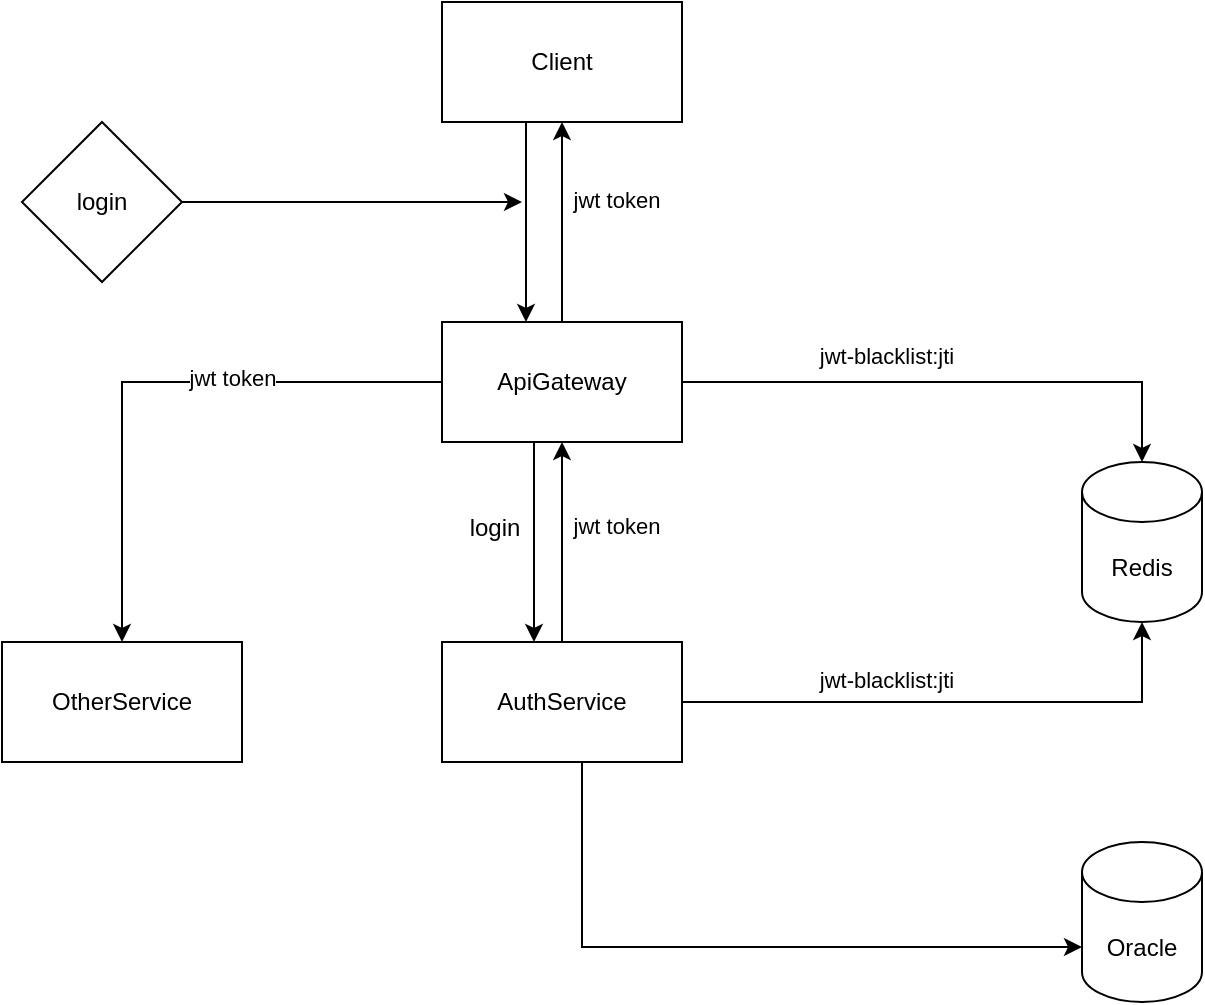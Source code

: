 <mxfile version="26.2.13">
  <diagram name="Trang-1" id="TC8ENLdN-GWNtANQhBoE">
    <mxGraphModel dx="1428" dy="777" grid="1" gridSize="10" guides="1" tooltips="1" connect="1" arrows="1" fold="1" page="1" pageScale="1" pageWidth="827" pageHeight="1169" math="0" shadow="0">
      <root>
        <mxCell id="0" />
        <mxCell id="1" parent="0" />
        <mxCell id="RxWgTGdh_guqD1X2mz72-3" style="edgeStyle=orthogonalEdgeStyle;rounded=0;orthogonalLoop=1;jettySize=auto;html=1;entryX=0.5;entryY=0;entryDx=0;entryDy=0;" edge="1" parent="1">
          <mxGeometry relative="1" as="geometry">
            <mxPoint x="362" y="500" as="sourcePoint" />
            <mxPoint x="362" y="600" as="targetPoint" />
          </mxGeometry>
        </mxCell>
        <mxCell id="RxWgTGdh_guqD1X2mz72-1" value="Client" style="rounded=0;whiteSpace=wrap;html=1;" vertex="1" parent="1">
          <mxGeometry x="320" y="440" width="120" height="60" as="geometry" />
        </mxCell>
        <mxCell id="RxWgTGdh_guqD1X2mz72-7" style="edgeStyle=orthogonalEdgeStyle;rounded=0;orthogonalLoop=1;jettySize=auto;html=1;" edge="1" parent="1" source="RxWgTGdh_guqD1X2mz72-2" target="RxWgTGdh_guqD1X2mz72-6">
          <mxGeometry relative="1" as="geometry" />
        </mxCell>
        <mxCell id="RxWgTGdh_guqD1X2mz72-8" value="jwt-blacklist:jti" style="edgeLabel;html=1;align=center;verticalAlign=middle;resizable=0;points=[];" vertex="1" connectable="0" parent="RxWgTGdh_guqD1X2mz72-7">
          <mxGeometry x="-0.244" y="3" relative="1" as="geometry">
            <mxPoint y="-10" as="offset" />
          </mxGeometry>
        </mxCell>
        <mxCell id="RxWgTGdh_guqD1X2mz72-11" style="edgeStyle=orthogonalEdgeStyle;rounded=0;orthogonalLoop=1;jettySize=auto;html=1;entryX=0.5;entryY=0;entryDx=0;entryDy=0;" edge="1" parent="1">
          <mxGeometry relative="1" as="geometry">
            <mxPoint x="366" y="660" as="sourcePoint" />
            <mxPoint x="366" y="760" as="targetPoint" />
          </mxGeometry>
        </mxCell>
        <mxCell id="RxWgTGdh_guqD1X2mz72-13" style="edgeStyle=orthogonalEdgeStyle;rounded=0;orthogonalLoop=1;jettySize=auto;html=1;entryX=0.5;entryY=0;entryDx=0;entryDy=0;" edge="1" parent="1" source="RxWgTGdh_guqD1X2mz72-2" target="RxWgTGdh_guqD1X2mz72-12">
          <mxGeometry relative="1" as="geometry" />
        </mxCell>
        <mxCell id="RxWgTGdh_guqD1X2mz72-14" value="jwt token" style="edgeLabel;html=1;align=center;verticalAlign=middle;resizable=0;points=[];" vertex="1" connectable="0" parent="RxWgTGdh_guqD1X2mz72-13">
          <mxGeometry x="-0.276" y="-2" relative="1" as="geometry">
            <mxPoint as="offset" />
          </mxGeometry>
        </mxCell>
        <mxCell id="RxWgTGdh_guqD1X2mz72-19" style="edgeStyle=orthogonalEdgeStyle;rounded=0;orthogonalLoop=1;jettySize=auto;html=1;entryX=0.5;entryY=1;entryDx=0;entryDy=0;" edge="1" parent="1" source="RxWgTGdh_guqD1X2mz72-2" target="RxWgTGdh_guqD1X2mz72-1">
          <mxGeometry relative="1" as="geometry" />
        </mxCell>
        <mxCell id="RxWgTGdh_guqD1X2mz72-21" value="jwt token" style="edgeLabel;html=1;align=center;verticalAlign=middle;resizable=0;points=[];" vertex="1" connectable="0" parent="RxWgTGdh_guqD1X2mz72-19">
          <mxGeometry x="-0.08" y="-3" relative="1" as="geometry">
            <mxPoint x="24" y="-15" as="offset" />
          </mxGeometry>
        </mxCell>
        <mxCell id="RxWgTGdh_guqD1X2mz72-2" value="ApiGateway" style="rounded=0;whiteSpace=wrap;html=1;" vertex="1" parent="1">
          <mxGeometry x="320" y="600" width="120" height="60" as="geometry" />
        </mxCell>
        <mxCell id="RxWgTGdh_guqD1X2mz72-16" style="edgeStyle=orthogonalEdgeStyle;rounded=0;orthogonalLoop=1;jettySize=auto;html=1;entryX=0.5;entryY=1;entryDx=0;entryDy=0;" edge="1" parent="1" source="RxWgTGdh_guqD1X2mz72-5" target="RxWgTGdh_guqD1X2mz72-2">
          <mxGeometry relative="1" as="geometry" />
        </mxCell>
        <mxCell id="RxWgTGdh_guqD1X2mz72-18" value="jwt token" style="edgeLabel;html=1;align=center;verticalAlign=middle;resizable=0;points=[];" vertex="1" connectable="0" parent="RxWgTGdh_guqD1X2mz72-16">
          <mxGeometry x="0.2" y="-1" relative="1" as="geometry">
            <mxPoint x="26" y="2" as="offset" />
          </mxGeometry>
        </mxCell>
        <mxCell id="RxWgTGdh_guqD1X2mz72-5" value="AuthService" style="rounded=0;whiteSpace=wrap;html=1;" vertex="1" parent="1">
          <mxGeometry x="320" y="760" width="120" height="60" as="geometry" />
        </mxCell>
        <mxCell id="RxWgTGdh_guqD1X2mz72-6" value="Redis" style="shape=cylinder3;whiteSpace=wrap;html=1;boundedLbl=1;backgroundOutline=1;size=15;" vertex="1" parent="1">
          <mxGeometry x="640" y="670" width="60" height="80" as="geometry" />
        </mxCell>
        <mxCell id="RxWgTGdh_guqD1X2mz72-9" style="edgeStyle=orthogonalEdgeStyle;rounded=0;orthogonalLoop=1;jettySize=auto;html=1;entryX=0.5;entryY=1;entryDx=0;entryDy=0;entryPerimeter=0;" edge="1" parent="1" source="RxWgTGdh_guqD1X2mz72-5" target="RxWgTGdh_guqD1X2mz72-6">
          <mxGeometry relative="1" as="geometry" />
        </mxCell>
        <mxCell id="RxWgTGdh_guqD1X2mz72-10" value="jwt-blacklist:jti" style="edgeLabel;html=1;align=center;verticalAlign=middle;resizable=0;points=[];" vertex="1" connectable="0" parent="RxWgTGdh_guqD1X2mz72-9">
          <mxGeometry x="-0.244" y="1" relative="1" as="geometry">
            <mxPoint y="-10" as="offset" />
          </mxGeometry>
        </mxCell>
        <mxCell id="RxWgTGdh_guqD1X2mz72-12" value="OtherService" style="rounded=0;whiteSpace=wrap;html=1;" vertex="1" parent="1">
          <mxGeometry x="100" y="760" width="120" height="60" as="geometry" />
        </mxCell>
        <mxCell id="RxWgTGdh_guqD1X2mz72-17" value="login" style="text;html=1;align=center;verticalAlign=middle;resizable=0;points=[];autosize=1;strokeColor=none;fillColor=none;" vertex="1" parent="1">
          <mxGeometry x="321" y="688" width="50" height="30" as="geometry" />
        </mxCell>
        <mxCell id="RxWgTGdh_guqD1X2mz72-24" style="edgeStyle=orthogonalEdgeStyle;rounded=0;orthogonalLoop=1;jettySize=auto;html=1;" edge="1" parent="1" source="RxWgTGdh_guqD1X2mz72-22">
          <mxGeometry relative="1" as="geometry">
            <mxPoint x="360" y="540" as="targetPoint" />
          </mxGeometry>
        </mxCell>
        <mxCell id="RxWgTGdh_guqD1X2mz72-22" value="login" style="rhombus;whiteSpace=wrap;html=1;" vertex="1" parent="1">
          <mxGeometry x="110" y="500" width="80" height="80" as="geometry" />
        </mxCell>
        <mxCell id="RxWgTGdh_guqD1X2mz72-25" value="Oracle" style="shape=cylinder3;whiteSpace=wrap;html=1;boundedLbl=1;backgroundOutline=1;size=15;" vertex="1" parent="1">
          <mxGeometry x="640" y="860" width="60" height="80" as="geometry" />
        </mxCell>
        <mxCell id="RxWgTGdh_guqD1X2mz72-30" style="edgeStyle=orthogonalEdgeStyle;rounded=0;orthogonalLoop=1;jettySize=auto;html=1;entryX=0;entryY=0;entryDx=0;entryDy=52.5;entryPerimeter=0;" edge="1" parent="1" source="RxWgTGdh_guqD1X2mz72-5" target="RxWgTGdh_guqD1X2mz72-25">
          <mxGeometry relative="1" as="geometry">
            <Array as="points">
              <mxPoint x="390" y="913" />
            </Array>
          </mxGeometry>
        </mxCell>
      </root>
    </mxGraphModel>
  </diagram>
</mxfile>
